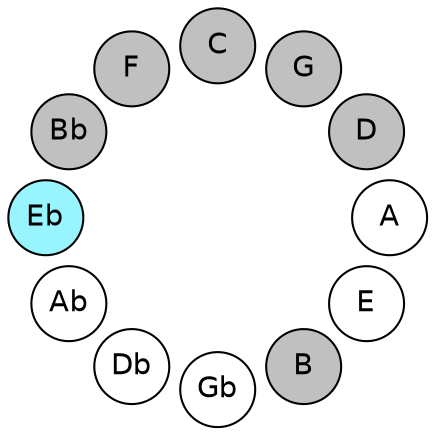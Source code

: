 
graph {

layout = circo;
mindist = .1

node [shape = circle, fontname = Helvetica, margin = 0, style = filled]
edge [style=invis]

subgraph 1 {
	E -- B -- Gb -- Db -- Ab -- Eb -- Bb -- F -- C -- G -- D -- A -- E
}

E [fillcolor = white];
B [fillcolor = gray];
Gb [fillcolor = white];
Db [fillcolor = white];
Ab [fillcolor = white];
Eb [fillcolor = cadetblue1];
Bb [fillcolor = gray];
F [fillcolor = gray];
C [fillcolor = gray];
G [fillcolor = gray];
D [fillcolor = gray];
A [fillcolor = white];
}
